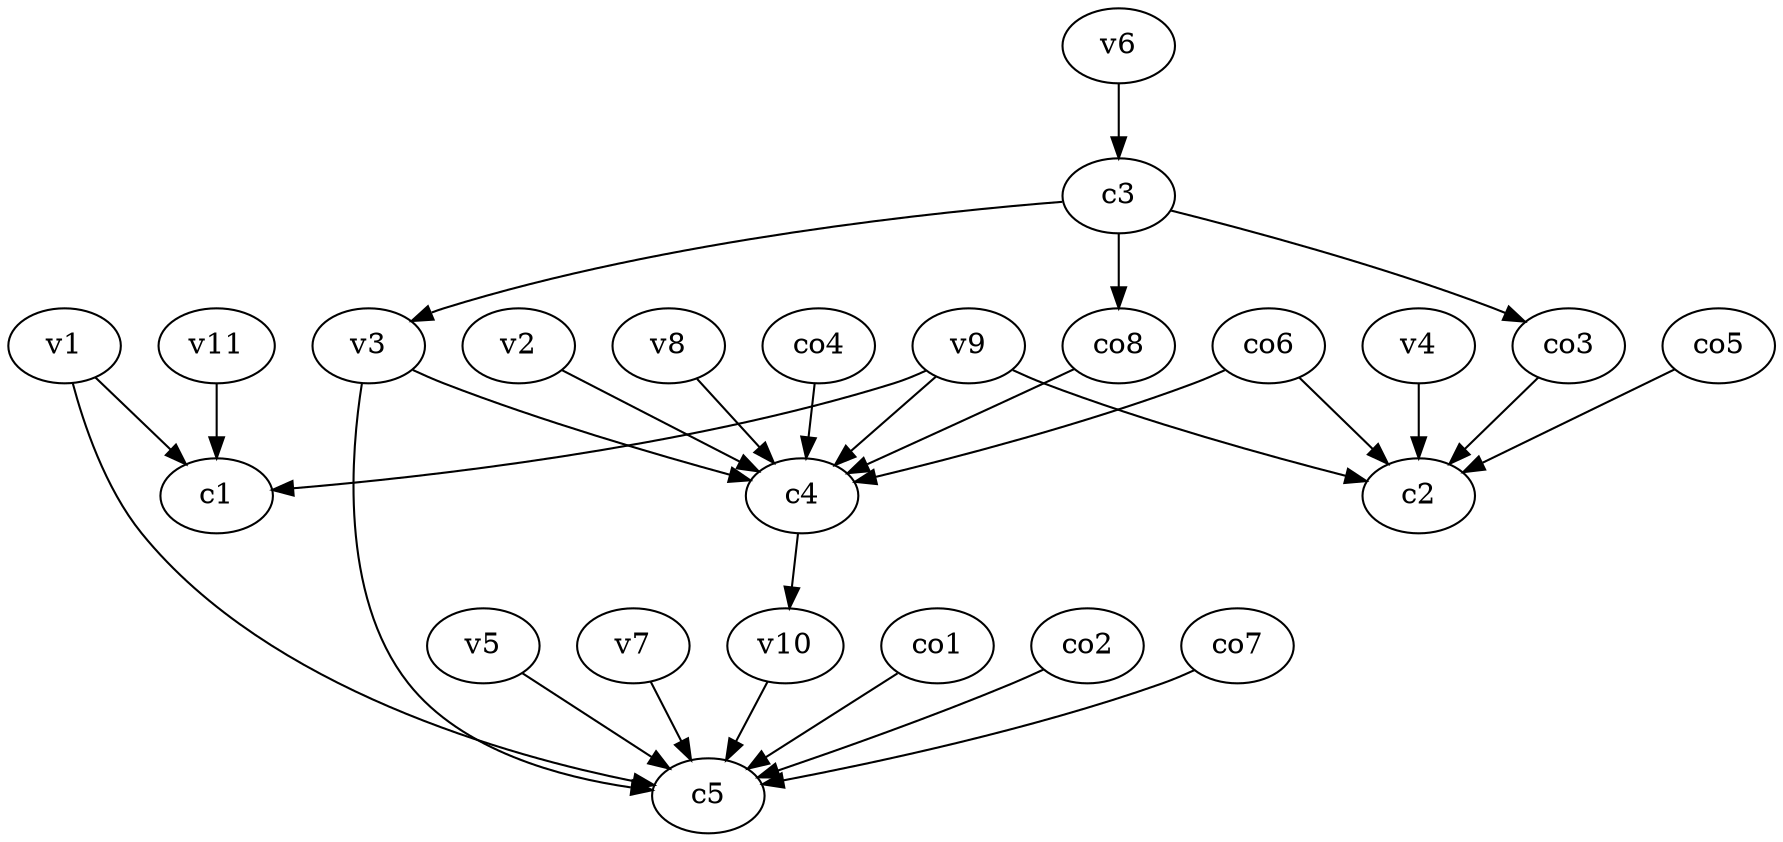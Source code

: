 strict digraph  {
c1;
c2;
c3;
c4;
c5;
v1;
v2;
v3;
v4;
v5;
v6;
v7;
v8;
v9;
v10;
v11;
co1;
co2;
co3;
co4;
co5;
co6;
co7;
co8;
c3 -> v3  [weight=1];
c3 -> co8  [weight=1];
c3 -> co3  [weight=1];
c4 -> v10  [weight=1];
v1 -> c1  [weight=1];
v1 -> c5  [weight=1];
v2 -> c4  [weight=1];
v3 -> c4  [weight=1];
v3 -> c5  [weight=1];
v4 -> c2  [weight=1];
v5 -> c5  [weight=1];
v6 -> c3  [weight=1];
v7 -> c5  [weight=1];
v8 -> c4  [weight=1];
v9 -> c2  [weight=1];
v9 -> c4  [weight=1];
v9 -> c1  [weight=1];
v10 -> c5  [weight=1];
v11 -> c1  [weight=1];
co1 -> c5  [weight=1];
co2 -> c5  [weight=1];
co3 -> c2  [weight=1];
co4 -> c4  [weight=1];
co5 -> c2  [weight=1];
co6 -> c2  [weight=1];
co6 -> c4  [weight=1];
co7 -> c5  [weight=1];
co8 -> c4  [weight=1];
}
